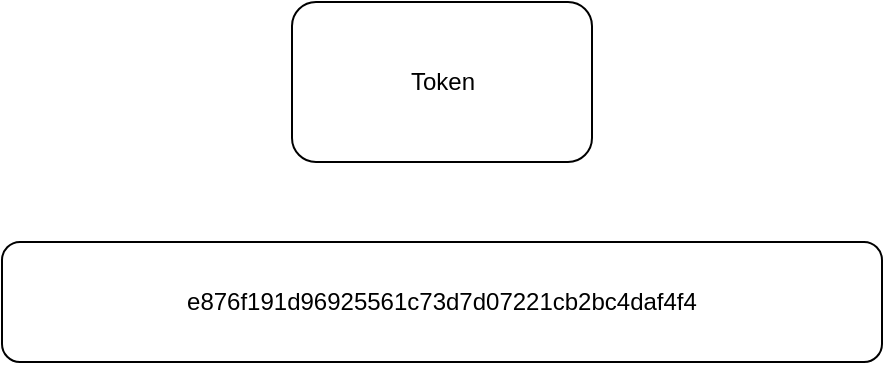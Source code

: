 <mxfile version="13.10.4" type="github">
  <diagram id="pypLeMzY1UMyWJmEHXGO" name="第 1 页">
    <mxGraphModel dx="1662" dy="762" grid="1" gridSize="10" guides="1" tooltips="1" connect="1" arrows="1" fold="1" page="1" pageScale="1" pageWidth="827" pageHeight="1169" math="0" shadow="0">
      <root>
        <mxCell id="0" />
        <mxCell id="1" parent="0" />
        <mxCell id="LfVwvbQLG7rBSIJtwnqe-1" value="" style="rounded=1;whiteSpace=wrap;html=1;" vertex="1" parent="1">
          <mxGeometry x="285" y="100" width="150" height="80" as="geometry" />
        </mxCell>
        <mxCell id="LfVwvbQLG7rBSIJtwnqe-3" value="Token" style="text;html=1;strokeColor=none;fillColor=none;align=center;verticalAlign=middle;whiteSpace=wrap;rounded=0;" vertex="1" parent="1">
          <mxGeometry x="327.5" y="130" width="65" height="20" as="geometry" />
        </mxCell>
        <mxCell id="LfVwvbQLG7rBSIJtwnqe-5" value="" style="rounded=1;whiteSpace=wrap;html=1;" vertex="1" parent="1">
          <mxGeometry x="140" y="220" width="440" height="60" as="geometry" />
        </mxCell>
        <mxCell id="LfVwvbQLG7rBSIJtwnqe-6" value="e876f191d96925561c73d7d07221cb2bc4daf4f4" style="text;html=1;strokeColor=none;fillColor=none;align=center;verticalAlign=middle;whiteSpace=wrap;rounded=0;" vertex="1" parent="1">
          <mxGeometry x="150" y="240" width="420" height="20" as="geometry" />
        </mxCell>
      </root>
    </mxGraphModel>
  </diagram>
</mxfile>

